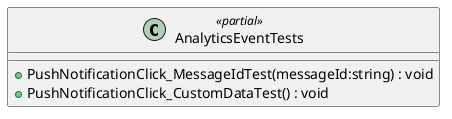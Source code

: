 @startuml
class AnalyticsEventTests <<partial>> {
    + PushNotificationClick_MessageIdTest(messageId:string) : void
    + PushNotificationClick_CustomDataTest() : void
}
@enduml
